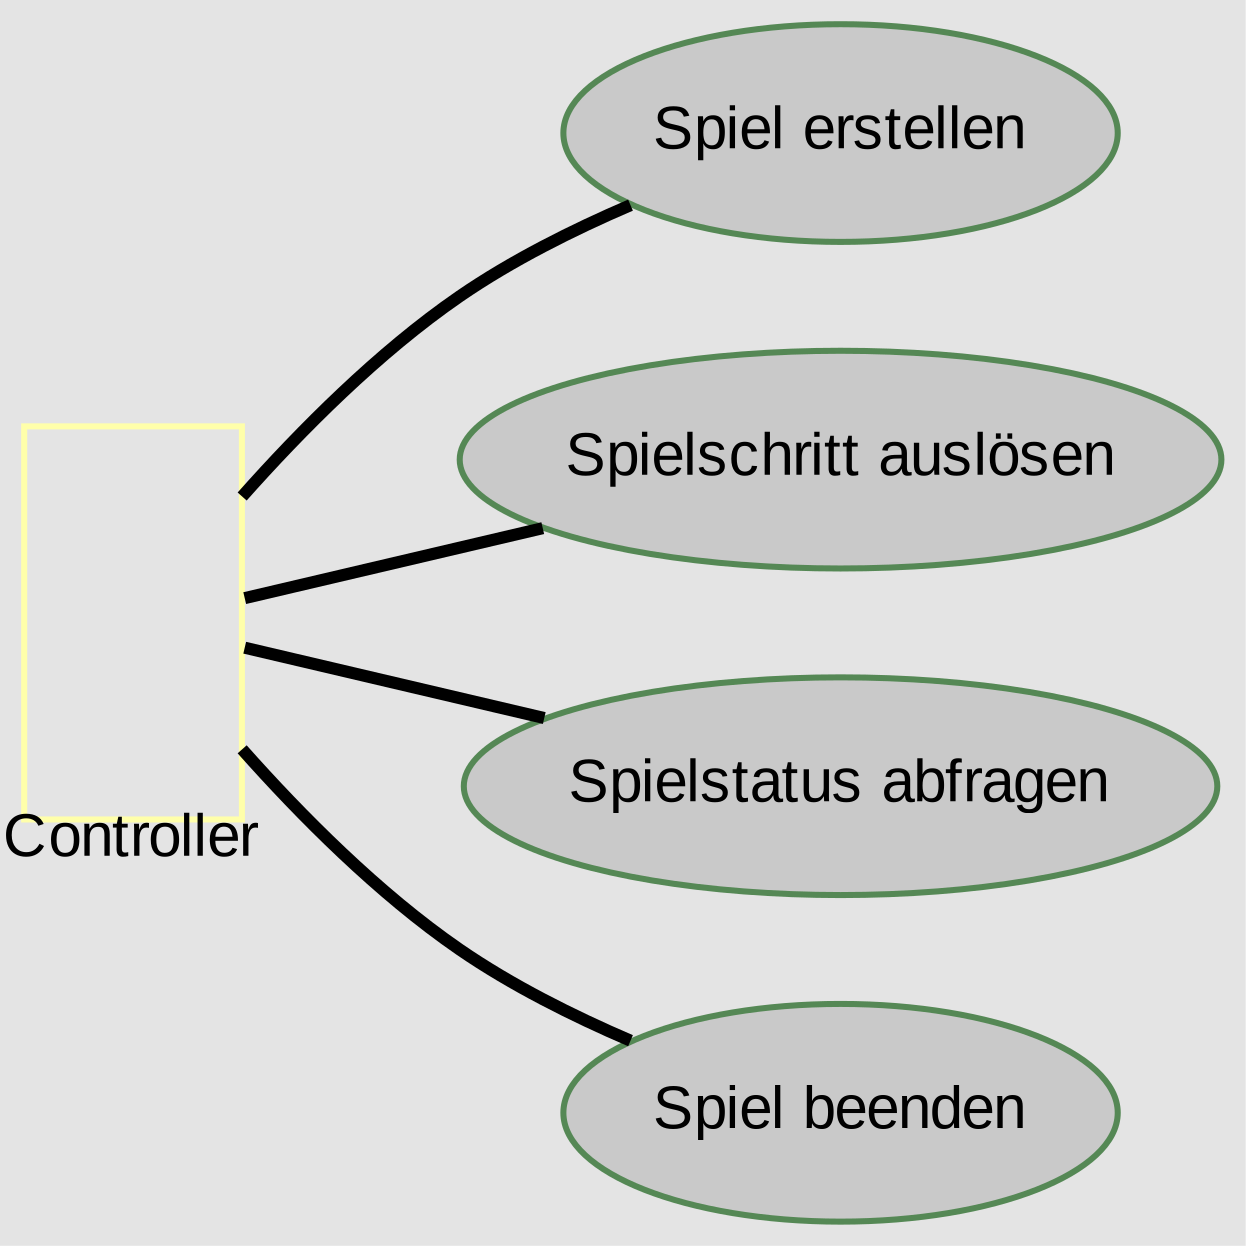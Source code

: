 digraph usecase {
    graph [autosize=false, size="25.7,8.3!", resolution=100];
    rankdir=LR;
    bgcolor="#e4e4e4";
    node [fontname=Arial, fontsize=10];
    edge [color=black, style=bold, fontsize=8];

    // Actors
    {
        node [shape=custom, shapefile="src/pictures/Actor.png",
            width=.500, height=0.90, fixedsize=true,
            color="#ffffaa", label="\n\n\n\n\n\n\N"]

        Controller
    }

    // System Use Cases
    subgraph algorithmCluster
    {
        label="Algorithm";
        fillcolor="#aeaeae"; style=filled; color=black; // The system box
        node [shape=ellipse, style=filled, fillcolor="#c9c9c9", color="#558855"]

        CreateGame [label="Spiel erstellen"]
        StepGame   [label="Spielschritt auslösen"]
        StatusGame [label="Spielstatus abfragen"]
        QuitGame   [label="Spiel beenden"]
    }

    Controller -> CreateGame    [arrowhead=none];
    Controller -> StepGame      [arrowhead=none];
    Controller -> StatusGame    [arrowhead=none];
    Controller -> QuitGame      [arrowhead=none];

}


